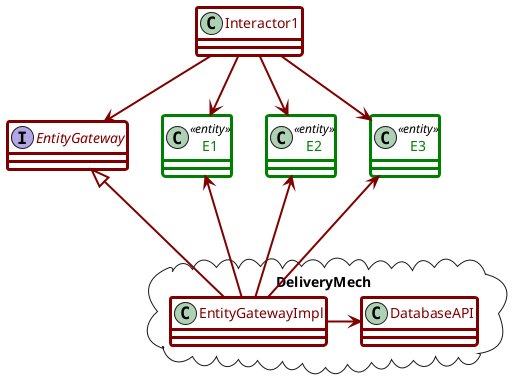 @startuml

skinparam linetype polyline
skinparam shadowing false

skinparam class {
  BackgroundColor White
  BorderThickness 3
  ArrowThickness 2
  ArrowColor Maroon
  BorderColor Maroon
  FontColor Maroon
  BorderColor<<boundary>> DarkTurquoise
  FontColor<<boundary>> DarkTurquoise
  BorderColor<<entity>> Green
  FontColor<<entity>> Green
}

together {
interface EntityGateway
}

together {
class Interactor1
}

together {
class E1 <<entity>>
class E2 <<entity>>
class E3 <<entity>>
}

package DeliveryMech <<Cloud>> {
    class EntityGatewayImpl
    class DatabaseAPI
}


Interactor1 --> E1
Interactor1 --> E2
Interactor1 --> E3
Interactor1 --> EntityGateway
EntityGateway <|-EntityGatewayImpl
EntityGatewayImpl -> DatabaseAPI
E1 <--- EntityGatewayImpl
E2 <--- EntityGatewayImpl
E3 <--- EntityGatewayImpl

E1 -[hidden]> E2
E2 -[hidden]> E3

@enduml
